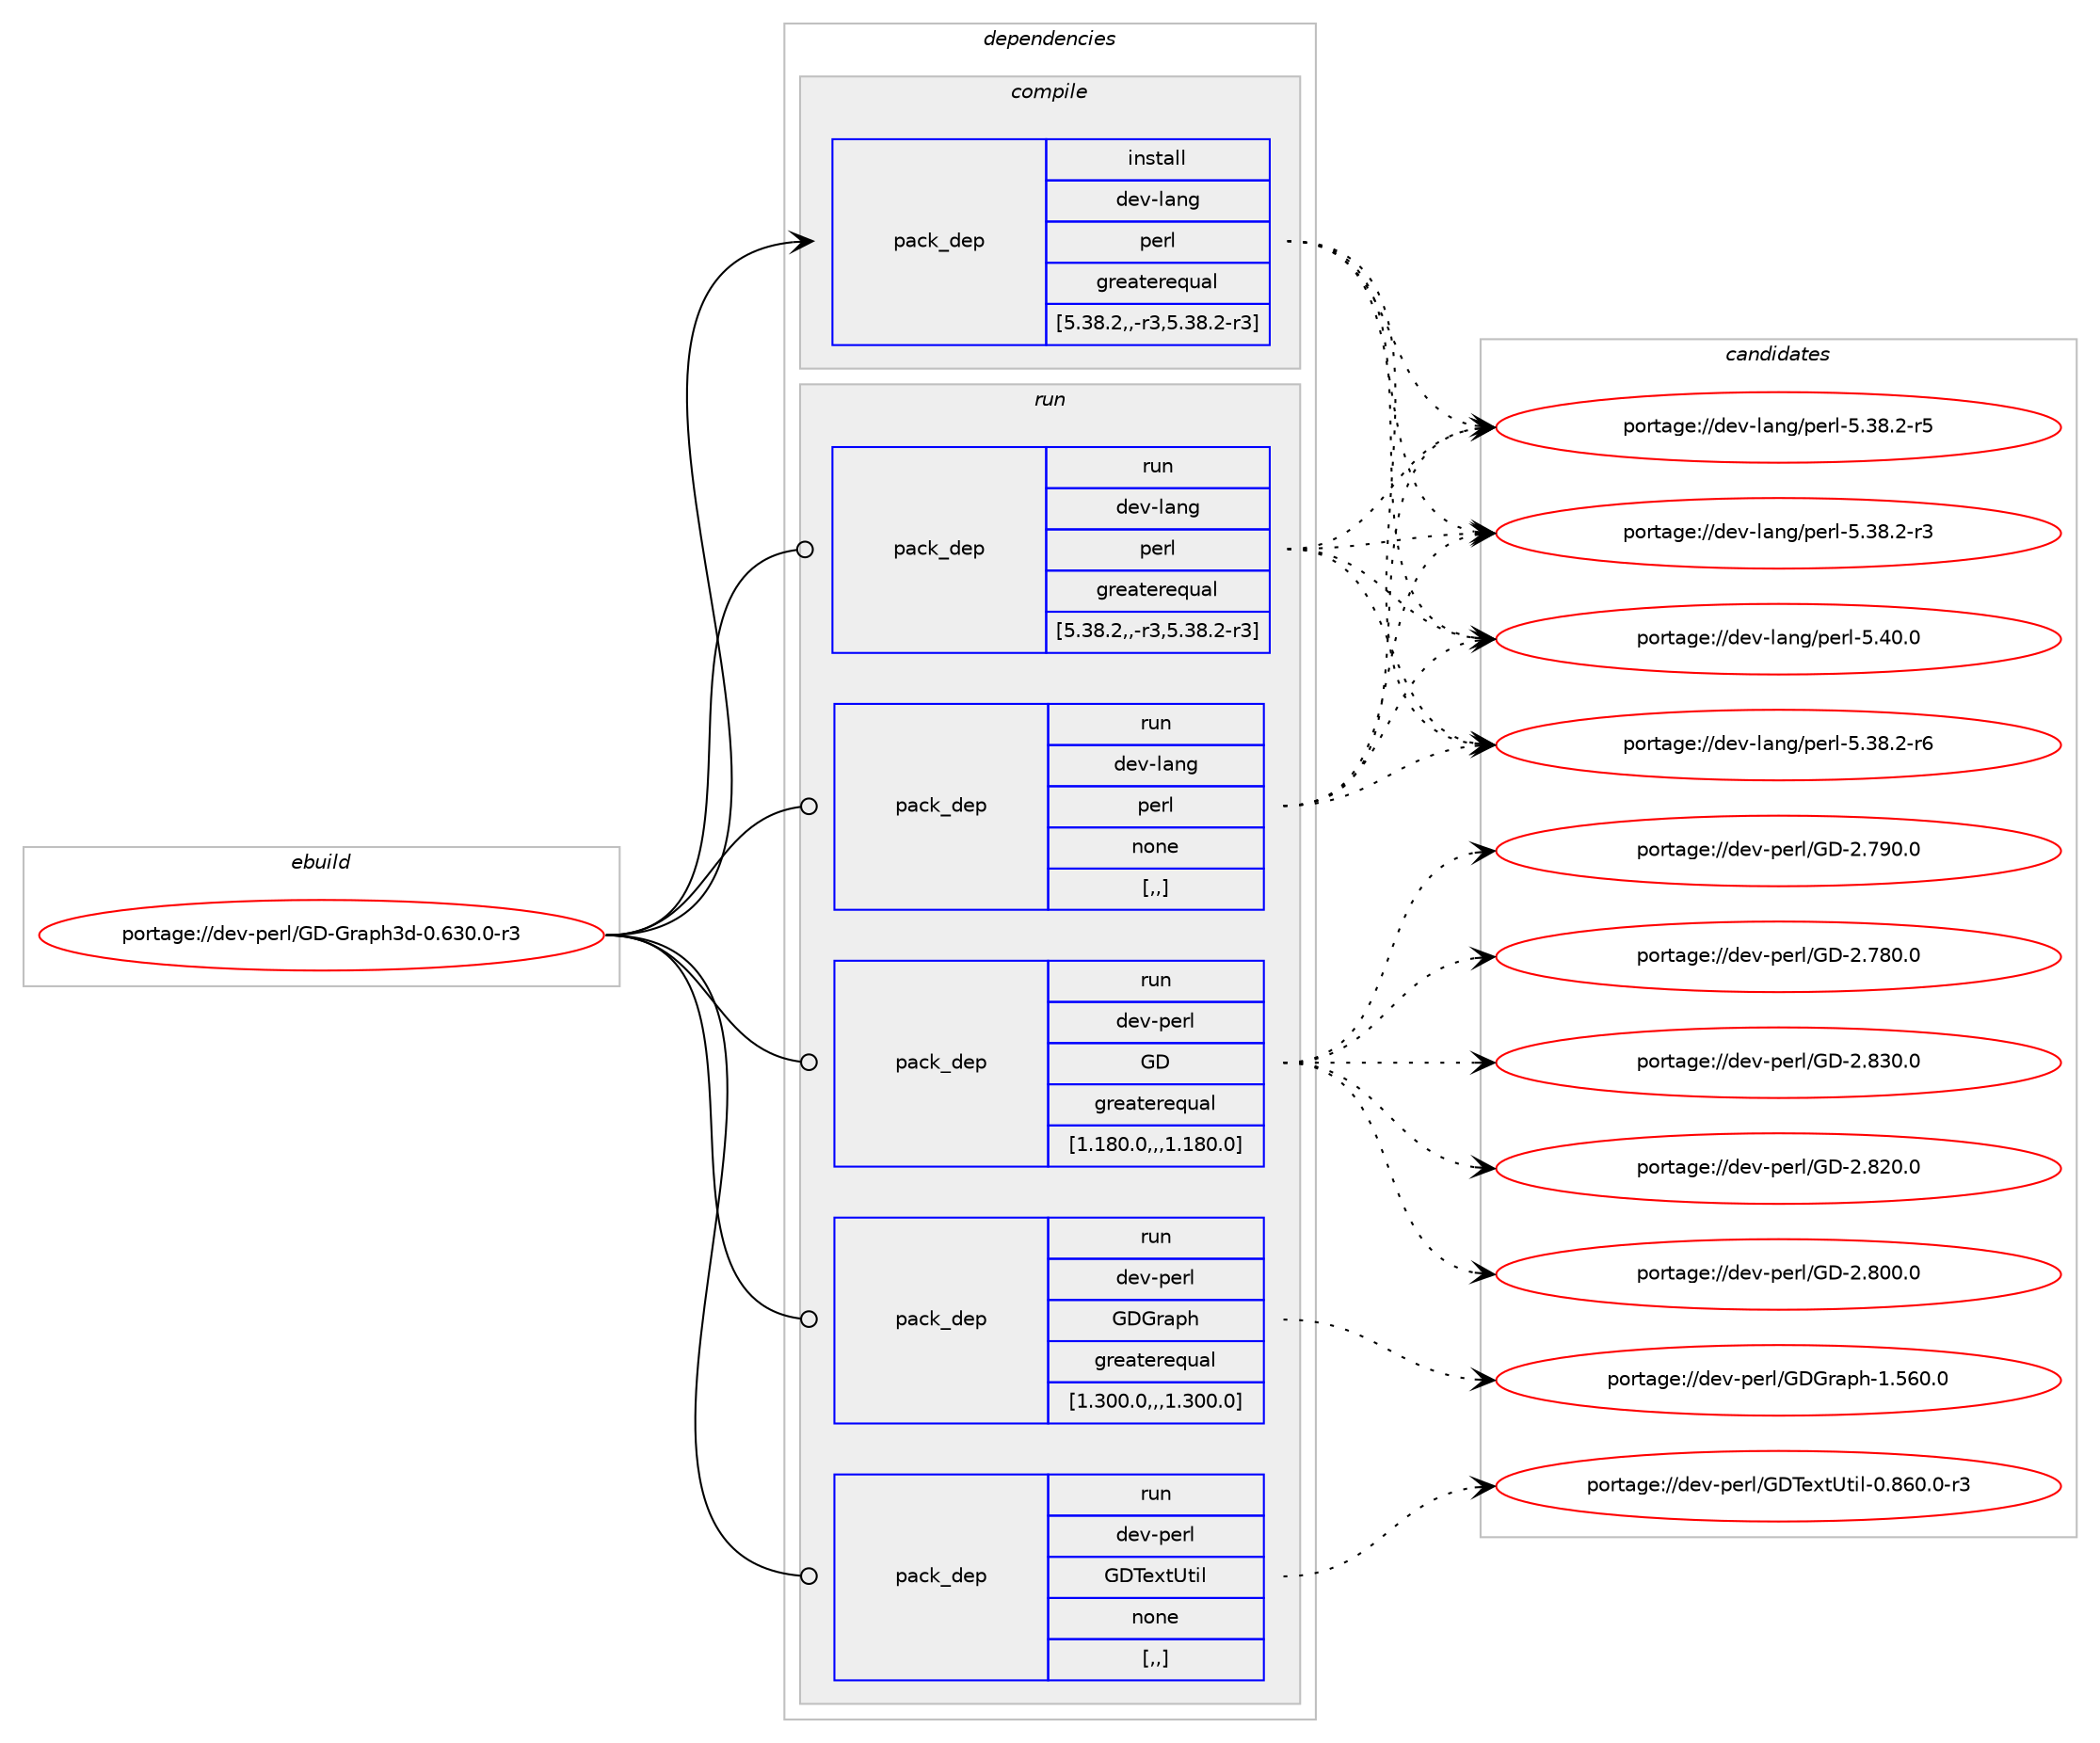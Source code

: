 digraph prolog {

# *************
# Graph options
# *************

newrank=true;
concentrate=true;
compound=true;
graph [rankdir=LR,fontname=Helvetica,fontsize=10,ranksep=1.5];#, ranksep=2.5, nodesep=0.2];
edge  [arrowhead=vee];
node  [fontname=Helvetica,fontsize=10];

# **********
# The ebuild
# **********

subgraph cluster_leftcol {
color=gray;
label=<<i>ebuild</i>>;
id [label="portage://dev-perl/GD-Graph3d-0.630.0-r3", color=red, width=4, href="../dev-perl/GD-Graph3d-0.630.0-r3.svg"];
}

# ****************
# The dependencies
# ****************

subgraph cluster_midcol {
color=gray;
label=<<i>dependencies</i>>;
subgraph cluster_compile {
fillcolor="#eeeeee";
style=filled;
label=<<i>compile</i>>;
subgraph pack99813 {
dependency131045 [label=<<TABLE BORDER="0" CELLBORDER="1" CELLSPACING="0" CELLPADDING="4" WIDTH="220"><TR><TD ROWSPAN="6" CELLPADDING="30">pack_dep</TD></TR><TR><TD WIDTH="110">install</TD></TR><TR><TD>dev-lang</TD></TR><TR><TD>perl</TD></TR><TR><TD>greaterequal</TD></TR><TR><TD>[5.38.2,,-r3,5.38.2-r3]</TD></TR></TABLE>>, shape=none, color=blue];
}
id:e -> dependency131045:w [weight=20,style="solid",arrowhead="vee"];
}
subgraph cluster_compileandrun {
fillcolor="#eeeeee";
style=filled;
label=<<i>compile and run</i>>;
}
subgraph cluster_run {
fillcolor="#eeeeee";
style=filled;
label=<<i>run</i>>;
subgraph pack99814 {
dependency131046 [label=<<TABLE BORDER="0" CELLBORDER="1" CELLSPACING="0" CELLPADDING="4" WIDTH="220"><TR><TD ROWSPAN="6" CELLPADDING="30">pack_dep</TD></TR><TR><TD WIDTH="110">run</TD></TR><TR><TD>dev-lang</TD></TR><TR><TD>perl</TD></TR><TR><TD>greaterequal</TD></TR><TR><TD>[5.38.2,,-r3,5.38.2-r3]</TD></TR></TABLE>>, shape=none, color=blue];
}
id:e -> dependency131046:w [weight=20,style="solid",arrowhead="odot"];
subgraph pack99815 {
dependency131047 [label=<<TABLE BORDER="0" CELLBORDER="1" CELLSPACING="0" CELLPADDING="4" WIDTH="220"><TR><TD ROWSPAN="6" CELLPADDING="30">pack_dep</TD></TR><TR><TD WIDTH="110">run</TD></TR><TR><TD>dev-lang</TD></TR><TR><TD>perl</TD></TR><TR><TD>none</TD></TR><TR><TD>[,,]</TD></TR></TABLE>>, shape=none, color=blue];
}
id:e -> dependency131047:w [weight=20,style="solid",arrowhead="odot"];
subgraph pack99816 {
dependency131048 [label=<<TABLE BORDER="0" CELLBORDER="1" CELLSPACING="0" CELLPADDING="4" WIDTH="220"><TR><TD ROWSPAN="6" CELLPADDING="30">pack_dep</TD></TR><TR><TD WIDTH="110">run</TD></TR><TR><TD>dev-perl</TD></TR><TR><TD>GD</TD></TR><TR><TD>greaterequal</TD></TR><TR><TD>[1.180.0,,,1.180.0]</TD></TR></TABLE>>, shape=none, color=blue];
}
id:e -> dependency131048:w [weight=20,style="solid",arrowhead="odot"];
subgraph pack99817 {
dependency131049 [label=<<TABLE BORDER="0" CELLBORDER="1" CELLSPACING="0" CELLPADDING="4" WIDTH="220"><TR><TD ROWSPAN="6" CELLPADDING="30">pack_dep</TD></TR><TR><TD WIDTH="110">run</TD></TR><TR><TD>dev-perl</TD></TR><TR><TD>GDGraph</TD></TR><TR><TD>greaterequal</TD></TR><TR><TD>[1.300.0,,,1.300.0]</TD></TR></TABLE>>, shape=none, color=blue];
}
id:e -> dependency131049:w [weight=20,style="solid",arrowhead="odot"];
subgraph pack99818 {
dependency131050 [label=<<TABLE BORDER="0" CELLBORDER="1" CELLSPACING="0" CELLPADDING="4" WIDTH="220"><TR><TD ROWSPAN="6" CELLPADDING="30">pack_dep</TD></TR><TR><TD WIDTH="110">run</TD></TR><TR><TD>dev-perl</TD></TR><TR><TD>GDTextUtil</TD></TR><TR><TD>none</TD></TR><TR><TD>[,,]</TD></TR></TABLE>>, shape=none, color=blue];
}
id:e -> dependency131050:w [weight=20,style="solid",arrowhead="odot"];
}
}

# **************
# The candidates
# **************

subgraph cluster_choices {
rank=same;
color=gray;
label=<<i>candidates</i>>;

subgraph choice99813 {
color=black;
nodesep=1;
choice10010111845108971101034711210111410845534652484648 [label="portage://dev-lang/perl-5.40.0", color=red, width=4,href="../dev-lang/perl-5.40.0.svg"];
choice100101118451089711010347112101114108455346515646504511454 [label="portage://dev-lang/perl-5.38.2-r6", color=red, width=4,href="../dev-lang/perl-5.38.2-r6.svg"];
choice100101118451089711010347112101114108455346515646504511453 [label="portage://dev-lang/perl-5.38.2-r5", color=red, width=4,href="../dev-lang/perl-5.38.2-r5.svg"];
choice100101118451089711010347112101114108455346515646504511451 [label="portage://dev-lang/perl-5.38.2-r3", color=red, width=4,href="../dev-lang/perl-5.38.2-r3.svg"];
dependency131045:e -> choice10010111845108971101034711210111410845534652484648:w [style=dotted,weight="100"];
dependency131045:e -> choice100101118451089711010347112101114108455346515646504511454:w [style=dotted,weight="100"];
dependency131045:e -> choice100101118451089711010347112101114108455346515646504511453:w [style=dotted,weight="100"];
dependency131045:e -> choice100101118451089711010347112101114108455346515646504511451:w [style=dotted,weight="100"];
}
subgraph choice99814 {
color=black;
nodesep=1;
choice10010111845108971101034711210111410845534652484648 [label="portage://dev-lang/perl-5.40.0", color=red, width=4,href="../dev-lang/perl-5.40.0.svg"];
choice100101118451089711010347112101114108455346515646504511454 [label="portage://dev-lang/perl-5.38.2-r6", color=red, width=4,href="../dev-lang/perl-5.38.2-r6.svg"];
choice100101118451089711010347112101114108455346515646504511453 [label="portage://dev-lang/perl-5.38.2-r5", color=red, width=4,href="../dev-lang/perl-5.38.2-r5.svg"];
choice100101118451089711010347112101114108455346515646504511451 [label="portage://dev-lang/perl-5.38.2-r3", color=red, width=4,href="../dev-lang/perl-5.38.2-r3.svg"];
dependency131046:e -> choice10010111845108971101034711210111410845534652484648:w [style=dotted,weight="100"];
dependency131046:e -> choice100101118451089711010347112101114108455346515646504511454:w [style=dotted,weight="100"];
dependency131046:e -> choice100101118451089711010347112101114108455346515646504511453:w [style=dotted,weight="100"];
dependency131046:e -> choice100101118451089711010347112101114108455346515646504511451:w [style=dotted,weight="100"];
}
subgraph choice99815 {
color=black;
nodesep=1;
choice10010111845108971101034711210111410845534652484648 [label="portage://dev-lang/perl-5.40.0", color=red, width=4,href="../dev-lang/perl-5.40.0.svg"];
choice100101118451089711010347112101114108455346515646504511454 [label="portage://dev-lang/perl-5.38.2-r6", color=red, width=4,href="../dev-lang/perl-5.38.2-r6.svg"];
choice100101118451089711010347112101114108455346515646504511453 [label="portage://dev-lang/perl-5.38.2-r5", color=red, width=4,href="../dev-lang/perl-5.38.2-r5.svg"];
choice100101118451089711010347112101114108455346515646504511451 [label="portage://dev-lang/perl-5.38.2-r3", color=red, width=4,href="../dev-lang/perl-5.38.2-r3.svg"];
dependency131047:e -> choice10010111845108971101034711210111410845534652484648:w [style=dotted,weight="100"];
dependency131047:e -> choice100101118451089711010347112101114108455346515646504511454:w [style=dotted,weight="100"];
dependency131047:e -> choice100101118451089711010347112101114108455346515646504511453:w [style=dotted,weight="100"];
dependency131047:e -> choice100101118451089711010347112101114108455346515646504511451:w [style=dotted,weight="100"];
}
subgraph choice99816 {
color=black;
nodesep=1;
choice100101118451121011141084771684550465651484648 [label="portage://dev-perl/GD-2.830.0", color=red, width=4,href="../dev-perl/GD-2.830.0.svg"];
choice100101118451121011141084771684550465650484648 [label="portage://dev-perl/GD-2.820.0", color=red, width=4,href="../dev-perl/GD-2.820.0.svg"];
choice100101118451121011141084771684550465648484648 [label="portage://dev-perl/GD-2.800.0", color=red, width=4,href="../dev-perl/GD-2.800.0.svg"];
choice100101118451121011141084771684550465557484648 [label="portage://dev-perl/GD-2.790.0", color=red, width=4,href="../dev-perl/GD-2.790.0.svg"];
choice100101118451121011141084771684550465556484648 [label="portage://dev-perl/GD-2.780.0", color=red, width=4,href="../dev-perl/GD-2.780.0.svg"];
dependency131048:e -> choice100101118451121011141084771684550465651484648:w [style=dotted,weight="100"];
dependency131048:e -> choice100101118451121011141084771684550465650484648:w [style=dotted,weight="100"];
dependency131048:e -> choice100101118451121011141084771684550465648484648:w [style=dotted,weight="100"];
dependency131048:e -> choice100101118451121011141084771684550465557484648:w [style=dotted,weight="100"];
dependency131048:e -> choice100101118451121011141084771684550465556484648:w [style=dotted,weight="100"];
}
subgraph choice99817 {
color=black;
nodesep=1;
choice1001011184511210111410847716871114971121044549465354484648 [label="portage://dev-perl/GDGraph-1.560.0", color=red, width=4,href="../dev-perl/GDGraph-1.560.0.svg"];
dependency131049:e -> choice1001011184511210111410847716871114971121044549465354484648:w [style=dotted,weight="100"];
}
subgraph choice99818 {
color=black;
nodesep=1;
choice10010111845112101114108477168841011201168511610510845484656544846484511451 [label="portage://dev-perl/GDTextUtil-0.860.0-r3", color=red, width=4,href="../dev-perl/GDTextUtil-0.860.0-r3.svg"];
dependency131050:e -> choice10010111845112101114108477168841011201168511610510845484656544846484511451:w [style=dotted,weight="100"];
}
}

}
